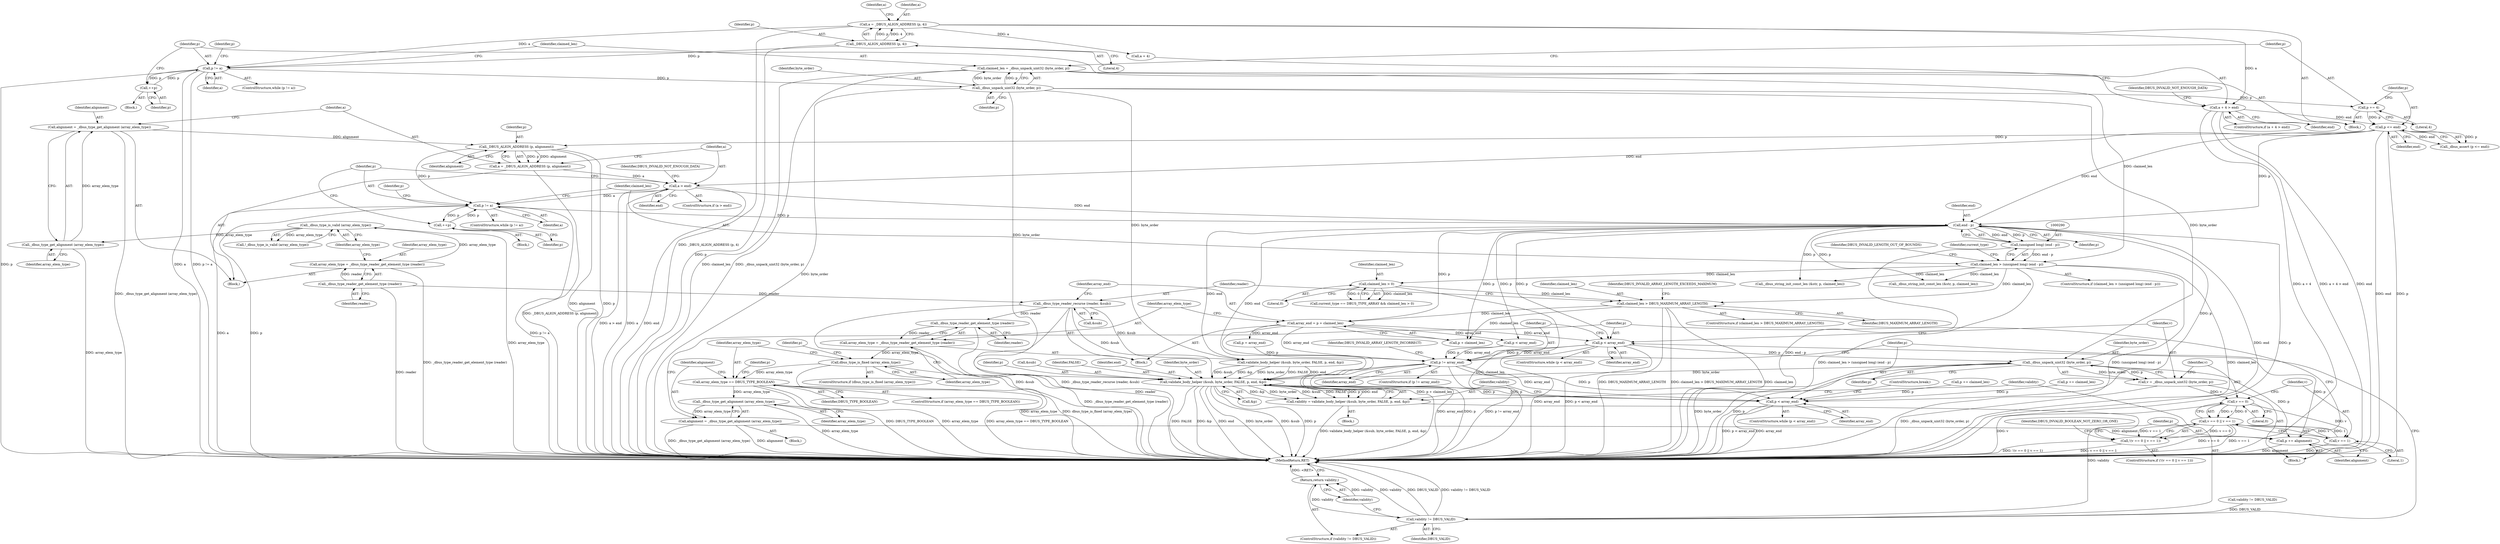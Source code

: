 digraph "0_dbus_7d65a3a6ed8815e34a99c680ac3869fde49dbbd4@pointer" {
"1000395" [label="(Call,p < array_end)"];
"1000415" [label="(Call,p += alignment)"];
"1000390" [label="(Call,alignment = _dbus_type_get_alignment (array_elem_type))"];
"1000392" [label="(Call,_dbus_type_get_alignment (array_elem_type))"];
"1000385" [label="(Call,array_elem_type == DBUS_TYPE_BOOLEAN)"];
"1000381" [label="(Call,dbus_type_is_fixed (array_elem_type))"];
"1000376" [label="(Call,array_elem_type = _dbus_type_reader_get_element_type (reader))"];
"1000378" [label="(Call,_dbus_type_reader_get_element_type (reader))"];
"1000367" [label="(Call,_dbus_type_reader_recurse (reader, &sub))"];
"1000248" [label="(Call,_dbus_type_reader_get_element_type (reader))"];
"1000401" [label="(Call,_dbus_unpack_uint32 (byte_order, p))"];
"1000230" [label="(Call,_dbus_unpack_uint32 (byte_order, p))"];
"1000215" [label="(Call,p != a)"];
"1000226" [label="(Call,++p)"];
"1000203" [label="(Call,_DBUS_ALIGN_ADDRESS (p, 4))"];
"1000201" [label="(Call,a = _DBUS_ALIGN_ADDRESS (p, 4))"];
"1000395" [label="(Call,p < array_end)"];
"1000291" [label="(Call,end - p)"];
"1000237" [label="(Call,p <= end)"];
"1000233" [label="(Call,p += 4)"];
"1000207" [label="(Call,a + 4 > end)"];
"1000267" [label="(Call,a > end)"];
"1000261" [label="(Call,a = _DBUS_ALIGN_ADDRESS (p, alignment))"];
"1000263" [label="(Call,_DBUS_ALIGN_ADDRESS (p, alignment))"];
"1000257" [label="(Call,alignment = _dbus_type_get_alignment (array_elem_type))"];
"1000259" [label="(Call,_dbus_type_get_alignment (array_elem_type))"];
"1000252" [label="(Call,_dbus_type_is_valid (array_elem_type))"];
"1000246" [label="(Call,array_elem_type = _dbus_type_reader_get_element_type (reader))"];
"1000273" [label="(Call,p != a)"];
"1000284" [label="(Call,++p)"];
"1000371" [label="(Call,array_end = p + claimed_len)"];
"1000362" [label="(Call,claimed_len > DBUS_MAXIMUM_ARRAY_LENGTH)"];
"1000287" [label="(Call,claimed_len > (unsigned long) (end - p))"];
"1000228" [label="(Call,claimed_len = _dbus_unpack_uint32 (byte_order, p))"];
"1000289" [label="(Call,(unsigned long) (end - p))"];
"1000353" [label="(Call,claimed_len > 0)"];
"1000399" [label="(Call,v = _dbus_unpack_uint32 (byte_order, p))"];
"1000407" [label="(Call,v == 0)"];
"1000406" [label="(Call,v == 0 || v == 1)"];
"1000405" [label="(Call,!(v == 0 || v == 1))"];
"1000410" [label="(Call,v == 1)"];
"1000448" [label="(Call,p != array_end)"];
"1000455" [label="(Call,p < array_end)"];
"1000461" [label="(Call,validate_body_helper (&sub, byte_order, FALSE, p, end, &p))"];
"1000459" [label="(Call,validity = validate_body_helper (&sub, byte_order, FALSE, p, end, &p))"];
"1000471" [label="(Call,validity != DBUS_VALID)"];
"1000474" [label="(Return,return validity;)"];
"1000449" [label="(Identifier,p)"];
"1000416" [label="(Identifier,p)"];
"1000295" [label="(Identifier,DBUS_INVALID_LENGTH_OUT_OF_BOUNDS)"];
"1000454" [label="(ControlStructure,while (p < array_end))"];
"1000407" [label="(Call,v == 0)"];
"1000362" [label="(Call,claimed_len > DBUS_MAXIMUM_ARRAY_LENGTH)"];
"1000466" [label="(Identifier,p)"];
"1000233" [label="(Call,p += 4)"];
"1000235" [label="(Literal,4)"];
"1000247" [label="(Identifier,array_elem_type)"];
"1000246" [label="(Call,array_elem_type = _dbus_type_reader_get_element_type (reader))"];
"1000253" [label="(Identifier,array_elem_type)"];
"1000213" [label="(Identifier,DBUS_INVALID_NOT_ENOUGH_DATA)"];
"1000276" [label="(Block,)"];
"1000368" [label="(Identifier,reader)"];
"1000274" [label="(Identifier,p)"];
"1000458" [label="(Block,)"];
"1000427" [label="(Identifier,p)"];
"1000203" [label="(Call,_DBUS_ALIGN_ADDRESS (p, 4))"];
"1000382" [label="(Identifier,array_elem_type)"];
"1000273" [label="(Call,p != a)"];
"1000414" [label="(Identifier,DBUS_INVALID_BOOLEAN_NOT_ZERO_OR_ONE)"];
"1000473" [label="(Identifier,DBUS_VALID)"];
"1000372" [label="(Identifier,array_end)"];
"1000415" [label="(Call,p += alignment)"];
"1000753" [label="(MethodReturn,RET)"];
"1000209" [label="(Identifier,a)"];
"1000269" [label="(Identifier,end)"];
"1000361" [label="(ControlStructure,if (claimed_len > DBUS_MAXIMUM_ARRAY_LENGTH))"];
"1000376" [label="(Call,array_elem_type = _dbus_type_reader_get_element_type (reader))"];
"1000421" [label="(Identifier,p)"];
"1000392" [label="(Call,_dbus_type_get_alignment (array_elem_type))"];
"1000403" [label="(Identifier,p)"];
"1000234" [label="(Identifier,p)"];
"1000387" [label="(Identifier,DBUS_TYPE_BOOLEAN)"];
"1000288" [label="(Identifier,claimed_len)"];
"1000402" [label="(Identifier,byte_order)"];
"1000393" [label="(Identifier,array_elem_type)"];
"1000462" [label="(Call,&sub)"];
"1000214" [label="(ControlStructure,while (p != a))"];
"1000261" [label="(Call,a = _DBUS_ALIGN_ADDRESS (p, alignment))"];
"1000410" [label="(Call,v == 1)"];
"1000442" [label="(Call,validity != DBUS_VALID)"];
"1000412" [label="(Literal,1)"];
"1000275" [label="(Identifier,a)"];
"1000208" [label="(Call,a + 4)"];
"1000217" [label="(Identifier,a)"];
"1000379" [label="(Identifier,reader)"];
"1000364" [label="(Identifier,DBUS_MAXIMUM_ARRAY_LENGTH)"];
"1000298" [label="(Identifier,current_type)"];
"1000206" [label="(ControlStructure,if (a + 4 > end))"];
"1000420" [label="(Call,p = array_end)"];
"1000267" [label="(Call,a > end)"];
"1000391" [label="(Identifier,alignment)"];
"1000471" [label="(Call,validity != DBUS_VALID)"];
"1000280" [label="(Identifier,p)"];
"1000258" [label="(Identifier,alignment)"];
"1000465" [label="(Identifier,FALSE)"];
"1000398" [label="(Block,)"];
"1000390" [label="(Call,alignment = _dbus_type_get_alignment (array_elem_type))"];
"1000461" [label="(Call,validate_body_helper (&sub, byte_order, FALSE, p, end, &p))"];
"1000385" [label="(Call,array_elem_type == DBUS_TYPE_BOOLEAN)"];
"1000284" [label="(Call,++p)"];
"1000373" [label="(Call,p + claimed_len)"];
"1000399" [label="(Call,v = _dbus_unpack_uint32 (byte_order, p))"];
"1000239" [label="(Identifier,end)"];
"1000265" [label="(Identifier,alignment)"];
"1000432" [label="(Call,validate_body_helper (&sub, byte_order, FALSE, p, end, &p))"];
"1000232" [label="(Identifier,p)"];
"1000452" [label="(Identifier,DBUS_INVALID_ARRAY_LENGTH_INCORRECT)"];
"1000381" [label="(Call,dbus_type_is_fixed (array_elem_type))"];
"1000460" [label="(Identifier,validity)"];
"1000227" [label="(Identifier,p)"];
"1000386" [label="(Identifier,array_elem_type)"];
"1000236" [label="(Call,_dbus_assert (p <= end))"];
"1000230" [label="(Call,_dbus_unpack_uint32 (byte_order, p))"];
"1000475" [label="(Identifier,validity)"];
"1000263" [label="(Call,_DBUS_ALIGN_ADDRESS (p, alignment))"];
"1000406" [label="(Call,v == 0 || v == 1)"];
"1000404" [label="(ControlStructure,if (!(v == 0 || v == 1)))"];
"1000384" [label="(ControlStructure,if (array_elem_type == DBUS_TYPE_BOOLEAN))"];
"1000371" [label="(Call,array_end = p + claimed_len)"];
"1000251" [label="(Call,!_dbus_type_is_valid (array_elem_type))"];
"1000231" [label="(Identifier,byte_order)"];
"1000401" [label="(Call,_dbus_unpack_uint32 (byte_order, p))"];
"1000426" [label="(Call,p < array_end)"];
"1000244" [label="(Block,)"];
"1000405" [label="(Call,!(v == 0 || v == 1))"];
"1000380" [label="(ControlStructure,if (dbus_type_is_fixed (array_elem_type)))"];
"1000285" [label="(Identifier,p)"];
"1000476" [label="(ControlStructure,break;)"];
"1000377" [label="(Identifier,array_elem_type)"];
"1000260" [label="(Identifier,array_elem_type)"];
"1000248" [label="(Call,_dbus_type_reader_get_element_type (reader))"];
"1000271" [label="(Identifier,DBUS_INVALID_NOT_ENOUGH_DATA)"];
"1000378" [label="(Call,_dbus_type_reader_get_element_type (reader))"];
"1000474" [label="(Return,return validity;)"];
"1000204" [label="(Identifier,p)"];
"1000411" [label="(Identifier,v)"];
"1000468" [label="(Call,&p)"];
"1000292" [label="(Identifier,end)"];
"1000287" [label="(Call,claimed_len > (unsigned long) (end - p))"];
"1000229" [label="(Identifier,claimed_len)"];
"1000349" [label="(Call,current_type == DBUS_TYPE_ARRAY && claimed_len > 0)"];
"1000344" [label="(Call,p += claimed_len)"];
"1000472" [label="(Identifier,validity)"];
"1000328" [label="(Call,_dbus_string_init_const_len (&str, p, claimed_len))"];
"1000400" [label="(Identifier,v)"];
"1000238" [label="(Identifier,p)"];
"1000272" [label="(ControlStructure,while (p != a))"];
"1000467" [label="(Identifier,end)"];
"1000199" [label="(Block,)"];
"1000456" [label="(Identifier,p)"];
"1000237" [label="(Call,p <= end)"];
"1000394" [label="(ControlStructure,while (p < array_end))"];
"1000293" [label="(Identifier,p)"];
"1000202" [label="(Identifier,a)"];
"1000457" [label="(Identifier,array_end)"];
"1000201" [label="(Call,a = _DBUS_ALIGN_ADDRESS (p, 4))"];
"1000211" [label="(Identifier,end)"];
"1000356" [label="(Block,)"];
"1000395" [label="(Call,p < array_end)"];
"1000408" [label="(Identifier,v)"];
"1000226" [label="(Call,++p)"];
"1000249" [label="(Identifier,reader)"];
"1000222" [label="(Identifier,p)"];
"1000450" [label="(Identifier,array_end)"];
"1000266" [label="(ControlStructure,if (a > end))"];
"1000289" [label="(Call,(unsigned long) (end - p))"];
"1000205" [label="(Literal,4)"];
"1000409" [label="(Literal,0)"];
"1000353" [label="(Call,claimed_len > 0)"];
"1000318" [label="(Call,p += claimed_len)"];
"1000367" [label="(Call,_dbus_type_reader_recurse (reader, &sub))"];
"1000216" [label="(Identifier,p)"];
"1000228" [label="(Call,claimed_len = _dbus_unpack_uint32 (byte_order, p))"];
"1000417" [label="(Identifier,alignment)"];
"1000215" [label="(Call,p != a)"];
"1000355" [label="(Literal,0)"];
"1000363" [label="(Identifier,claimed_len)"];
"1000447" [label="(ControlStructure,if (p != array_end))"];
"1000448" [label="(Call,p != array_end)"];
"1000369" [label="(Call,&sub)"];
"1000257" [label="(Call,alignment = _dbus_type_get_alignment (array_elem_type))"];
"1000207" [label="(Call,a + 4 > end)"];
"1000302" [label="(Call,_dbus_string_init_const_len (&str, p, claimed_len))"];
"1000397" [label="(Identifier,array_end)"];
"1000262" [label="(Identifier,a)"];
"1000464" [label="(Identifier,byte_order)"];
"1000470" [label="(ControlStructure,if (validity != DBUS_VALID))"];
"1000455" [label="(Call,p < array_end)"];
"1000388" [label="(Block,)"];
"1000396" [label="(Identifier,p)"];
"1000264" [label="(Identifier,p)"];
"1000291" [label="(Call,end - p)"];
"1000286" [label="(ControlStructure,if (claimed_len > (unsigned long) (end - p)))"];
"1000259" [label="(Call,_dbus_type_get_alignment (array_elem_type))"];
"1000268" [label="(Identifier,a)"];
"1000354" [label="(Identifier,claimed_len)"];
"1000218" [label="(Block,)"];
"1000252" [label="(Call,_dbus_type_is_valid (array_elem_type))"];
"1000459" [label="(Call,validity = validate_body_helper (&sub, byte_order, FALSE, p, end, &p))"];
"1000366" [label="(Identifier,DBUS_INVALID_ARRAY_LENGTH_EXCEEDS_MAXIMUM)"];
"1000395" -> "1000394"  [label="AST: "];
"1000395" -> "1000397"  [label="CFG: "];
"1000396" -> "1000395"  [label="AST: "];
"1000397" -> "1000395"  [label="AST: "];
"1000400" -> "1000395"  [label="CFG: "];
"1000449" -> "1000395"  [label="CFG: "];
"1000395" -> "1000753"  [label="DDG: array_end"];
"1000395" -> "1000753"  [label="DDG: p < array_end"];
"1000415" -> "1000395"  [label="DDG: p"];
"1000291" -> "1000395"  [label="DDG: p"];
"1000371" -> "1000395"  [label="DDG: array_end"];
"1000395" -> "1000401"  [label="DDG: p"];
"1000395" -> "1000448"  [label="DDG: p"];
"1000395" -> "1000448"  [label="DDG: array_end"];
"1000415" -> "1000398"  [label="AST: "];
"1000415" -> "1000417"  [label="CFG: "];
"1000416" -> "1000415"  [label="AST: "];
"1000417" -> "1000415"  [label="AST: "];
"1000396" -> "1000415"  [label="CFG: "];
"1000415" -> "1000753"  [label="DDG: alignment"];
"1000390" -> "1000415"  [label="DDG: alignment"];
"1000401" -> "1000415"  [label="DDG: p"];
"1000390" -> "1000388"  [label="AST: "];
"1000390" -> "1000392"  [label="CFG: "];
"1000391" -> "1000390"  [label="AST: "];
"1000392" -> "1000390"  [label="AST: "];
"1000396" -> "1000390"  [label="CFG: "];
"1000390" -> "1000753"  [label="DDG: _dbus_type_get_alignment (array_elem_type)"];
"1000390" -> "1000753"  [label="DDG: alignment"];
"1000392" -> "1000390"  [label="DDG: array_elem_type"];
"1000392" -> "1000393"  [label="CFG: "];
"1000393" -> "1000392"  [label="AST: "];
"1000392" -> "1000753"  [label="DDG: array_elem_type"];
"1000385" -> "1000392"  [label="DDG: array_elem_type"];
"1000385" -> "1000384"  [label="AST: "];
"1000385" -> "1000387"  [label="CFG: "];
"1000386" -> "1000385"  [label="AST: "];
"1000387" -> "1000385"  [label="AST: "];
"1000391" -> "1000385"  [label="CFG: "];
"1000421" -> "1000385"  [label="CFG: "];
"1000385" -> "1000753"  [label="DDG: DBUS_TYPE_BOOLEAN"];
"1000385" -> "1000753"  [label="DDG: array_elem_type"];
"1000385" -> "1000753"  [label="DDG: array_elem_type == DBUS_TYPE_BOOLEAN"];
"1000381" -> "1000385"  [label="DDG: array_elem_type"];
"1000381" -> "1000380"  [label="AST: "];
"1000381" -> "1000382"  [label="CFG: "];
"1000382" -> "1000381"  [label="AST: "];
"1000386" -> "1000381"  [label="CFG: "];
"1000427" -> "1000381"  [label="CFG: "];
"1000381" -> "1000753"  [label="DDG: array_elem_type"];
"1000381" -> "1000753"  [label="DDG: dbus_type_is_fixed (array_elem_type)"];
"1000376" -> "1000381"  [label="DDG: array_elem_type"];
"1000376" -> "1000356"  [label="AST: "];
"1000376" -> "1000378"  [label="CFG: "];
"1000377" -> "1000376"  [label="AST: "];
"1000378" -> "1000376"  [label="AST: "];
"1000382" -> "1000376"  [label="CFG: "];
"1000376" -> "1000753"  [label="DDG: _dbus_type_reader_get_element_type (reader)"];
"1000378" -> "1000376"  [label="DDG: reader"];
"1000378" -> "1000379"  [label="CFG: "];
"1000379" -> "1000378"  [label="AST: "];
"1000378" -> "1000753"  [label="DDG: reader"];
"1000367" -> "1000378"  [label="DDG: reader"];
"1000367" -> "1000356"  [label="AST: "];
"1000367" -> "1000369"  [label="CFG: "];
"1000368" -> "1000367"  [label="AST: "];
"1000369" -> "1000367"  [label="AST: "];
"1000372" -> "1000367"  [label="CFG: "];
"1000367" -> "1000753"  [label="DDG: &sub"];
"1000367" -> "1000753"  [label="DDG: _dbus_type_reader_recurse (reader, &sub)"];
"1000248" -> "1000367"  [label="DDG: reader"];
"1000367" -> "1000432"  [label="DDG: &sub"];
"1000367" -> "1000461"  [label="DDG: &sub"];
"1000248" -> "1000246"  [label="AST: "];
"1000248" -> "1000249"  [label="CFG: "];
"1000249" -> "1000248"  [label="AST: "];
"1000246" -> "1000248"  [label="CFG: "];
"1000248" -> "1000753"  [label="DDG: reader"];
"1000248" -> "1000246"  [label="DDG: reader"];
"1000401" -> "1000399"  [label="AST: "];
"1000401" -> "1000403"  [label="CFG: "];
"1000402" -> "1000401"  [label="AST: "];
"1000403" -> "1000401"  [label="AST: "];
"1000399" -> "1000401"  [label="CFG: "];
"1000401" -> "1000753"  [label="DDG: byte_order"];
"1000401" -> "1000753"  [label="DDG: p"];
"1000401" -> "1000399"  [label="DDG: byte_order"];
"1000401" -> "1000399"  [label="DDG: p"];
"1000230" -> "1000401"  [label="DDG: byte_order"];
"1000401" -> "1000461"  [label="DDG: byte_order"];
"1000230" -> "1000228"  [label="AST: "];
"1000230" -> "1000232"  [label="CFG: "];
"1000231" -> "1000230"  [label="AST: "];
"1000232" -> "1000230"  [label="AST: "];
"1000228" -> "1000230"  [label="CFG: "];
"1000230" -> "1000753"  [label="DDG: byte_order"];
"1000230" -> "1000228"  [label="DDG: byte_order"];
"1000230" -> "1000228"  [label="DDG: p"];
"1000215" -> "1000230"  [label="DDG: p"];
"1000230" -> "1000233"  [label="DDG: p"];
"1000230" -> "1000432"  [label="DDG: byte_order"];
"1000230" -> "1000461"  [label="DDG: byte_order"];
"1000215" -> "1000214"  [label="AST: "];
"1000215" -> "1000217"  [label="CFG: "];
"1000216" -> "1000215"  [label="AST: "];
"1000217" -> "1000215"  [label="AST: "];
"1000222" -> "1000215"  [label="CFG: "];
"1000229" -> "1000215"  [label="CFG: "];
"1000215" -> "1000753"  [label="DDG: p"];
"1000215" -> "1000753"  [label="DDG: a"];
"1000215" -> "1000753"  [label="DDG: p != a"];
"1000226" -> "1000215"  [label="DDG: p"];
"1000203" -> "1000215"  [label="DDG: p"];
"1000201" -> "1000215"  [label="DDG: a"];
"1000215" -> "1000226"  [label="DDG: p"];
"1000226" -> "1000218"  [label="AST: "];
"1000226" -> "1000227"  [label="CFG: "];
"1000227" -> "1000226"  [label="AST: "];
"1000216" -> "1000226"  [label="CFG: "];
"1000203" -> "1000201"  [label="AST: "];
"1000203" -> "1000205"  [label="CFG: "];
"1000204" -> "1000203"  [label="AST: "];
"1000205" -> "1000203"  [label="AST: "];
"1000201" -> "1000203"  [label="CFG: "];
"1000203" -> "1000753"  [label="DDG: p"];
"1000203" -> "1000201"  [label="DDG: p"];
"1000203" -> "1000201"  [label="DDG: 4"];
"1000201" -> "1000199"  [label="AST: "];
"1000202" -> "1000201"  [label="AST: "];
"1000209" -> "1000201"  [label="CFG: "];
"1000201" -> "1000753"  [label="DDG: _DBUS_ALIGN_ADDRESS (p, 4)"];
"1000201" -> "1000207"  [label="DDG: a"];
"1000201" -> "1000208"  [label="DDG: a"];
"1000291" -> "1000289"  [label="AST: "];
"1000291" -> "1000293"  [label="CFG: "];
"1000292" -> "1000291"  [label="AST: "];
"1000293" -> "1000291"  [label="AST: "];
"1000289" -> "1000291"  [label="CFG: "];
"1000291" -> "1000753"  [label="DDG: end"];
"1000291" -> "1000753"  [label="DDG: p"];
"1000291" -> "1000289"  [label="DDG: end"];
"1000291" -> "1000289"  [label="DDG: p"];
"1000237" -> "1000291"  [label="DDG: end"];
"1000237" -> "1000291"  [label="DDG: p"];
"1000267" -> "1000291"  [label="DDG: end"];
"1000273" -> "1000291"  [label="DDG: p"];
"1000291" -> "1000302"  [label="DDG: p"];
"1000291" -> "1000328"  [label="DDG: p"];
"1000291" -> "1000371"  [label="DDG: p"];
"1000291" -> "1000373"  [label="DDG: p"];
"1000291" -> "1000426"  [label="DDG: p"];
"1000291" -> "1000432"  [label="DDG: end"];
"1000291" -> "1000455"  [label="DDG: p"];
"1000291" -> "1000461"  [label="DDG: end"];
"1000237" -> "1000236"  [label="AST: "];
"1000237" -> "1000239"  [label="CFG: "];
"1000238" -> "1000237"  [label="AST: "];
"1000239" -> "1000237"  [label="AST: "];
"1000236" -> "1000237"  [label="CFG: "];
"1000237" -> "1000753"  [label="DDG: end"];
"1000237" -> "1000753"  [label="DDG: p"];
"1000237" -> "1000236"  [label="DDG: p"];
"1000237" -> "1000236"  [label="DDG: end"];
"1000233" -> "1000237"  [label="DDG: p"];
"1000207" -> "1000237"  [label="DDG: end"];
"1000237" -> "1000263"  [label="DDG: p"];
"1000237" -> "1000267"  [label="DDG: end"];
"1000233" -> "1000199"  [label="AST: "];
"1000233" -> "1000235"  [label="CFG: "];
"1000234" -> "1000233"  [label="AST: "];
"1000235" -> "1000233"  [label="AST: "];
"1000238" -> "1000233"  [label="CFG: "];
"1000207" -> "1000206"  [label="AST: "];
"1000207" -> "1000211"  [label="CFG: "];
"1000208" -> "1000207"  [label="AST: "];
"1000211" -> "1000207"  [label="AST: "];
"1000213" -> "1000207"  [label="CFG: "];
"1000216" -> "1000207"  [label="CFG: "];
"1000207" -> "1000753"  [label="DDG: a + 4"];
"1000207" -> "1000753"  [label="DDG: a + 4 > end"];
"1000207" -> "1000753"  [label="DDG: end"];
"1000267" -> "1000266"  [label="AST: "];
"1000267" -> "1000269"  [label="CFG: "];
"1000268" -> "1000267"  [label="AST: "];
"1000269" -> "1000267"  [label="AST: "];
"1000271" -> "1000267"  [label="CFG: "];
"1000274" -> "1000267"  [label="CFG: "];
"1000267" -> "1000753"  [label="DDG: end"];
"1000267" -> "1000753"  [label="DDG: a > end"];
"1000267" -> "1000753"  [label="DDG: a"];
"1000261" -> "1000267"  [label="DDG: a"];
"1000267" -> "1000273"  [label="DDG: a"];
"1000261" -> "1000244"  [label="AST: "];
"1000261" -> "1000263"  [label="CFG: "];
"1000262" -> "1000261"  [label="AST: "];
"1000263" -> "1000261"  [label="AST: "];
"1000268" -> "1000261"  [label="CFG: "];
"1000261" -> "1000753"  [label="DDG: _DBUS_ALIGN_ADDRESS (p, alignment)"];
"1000263" -> "1000261"  [label="DDG: p"];
"1000263" -> "1000261"  [label="DDG: alignment"];
"1000263" -> "1000265"  [label="CFG: "];
"1000264" -> "1000263"  [label="AST: "];
"1000265" -> "1000263"  [label="AST: "];
"1000263" -> "1000753"  [label="DDG: alignment"];
"1000263" -> "1000753"  [label="DDG: p"];
"1000257" -> "1000263"  [label="DDG: alignment"];
"1000263" -> "1000273"  [label="DDG: p"];
"1000257" -> "1000244"  [label="AST: "];
"1000257" -> "1000259"  [label="CFG: "];
"1000258" -> "1000257"  [label="AST: "];
"1000259" -> "1000257"  [label="AST: "];
"1000262" -> "1000257"  [label="CFG: "];
"1000257" -> "1000753"  [label="DDG: _dbus_type_get_alignment (array_elem_type)"];
"1000259" -> "1000257"  [label="DDG: array_elem_type"];
"1000259" -> "1000260"  [label="CFG: "];
"1000260" -> "1000259"  [label="AST: "];
"1000259" -> "1000753"  [label="DDG: array_elem_type"];
"1000252" -> "1000259"  [label="DDG: array_elem_type"];
"1000252" -> "1000251"  [label="AST: "];
"1000252" -> "1000253"  [label="CFG: "];
"1000253" -> "1000252"  [label="AST: "];
"1000251" -> "1000252"  [label="CFG: "];
"1000252" -> "1000753"  [label="DDG: array_elem_type"];
"1000252" -> "1000251"  [label="DDG: array_elem_type"];
"1000246" -> "1000252"  [label="DDG: array_elem_type"];
"1000246" -> "1000244"  [label="AST: "];
"1000247" -> "1000246"  [label="AST: "];
"1000253" -> "1000246"  [label="CFG: "];
"1000246" -> "1000753"  [label="DDG: _dbus_type_reader_get_element_type (reader)"];
"1000273" -> "1000272"  [label="AST: "];
"1000273" -> "1000275"  [label="CFG: "];
"1000274" -> "1000273"  [label="AST: "];
"1000275" -> "1000273"  [label="AST: "];
"1000280" -> "1000273"  [label="CFG: "];
"1000288" -> "1000273"  [label="CFG: "];
"1000273" -> "1000753"  [label="DDG: a"];
"1000273" -> "1000753"  [label="DDG: p"];
"1000273" -> "1000753"  [label="DDG: p != a"];
"1000284" -> "1000273"  [label="DDG: p"];
"1000273" -> "1000284"  [label="DDG: p"];
"1000284" -> "1000276"  [label="AST: "];
"1000284" -> "1000285"  [label="CFG: "];
"1000285" -> "1000284"  [label="AST: "];
"1000274" -> "1000284"  [label="CFG: "];
"1000371" -> "1000356"  [label="AST: "];
"1000371" -> "1000373"  [label="CFG: "];
"1000372" -> "1000371"  [label="AST: "];
"1000373" -> "1000371"  [label="AST: "];
"1000377" -> "1000371"  [label="CFG: "];
"1000371" -> "1000753"  [label="DDG: p + claimed_len"];
"1000362" -> "1000371"  [label="DDG: claimed_len"];
"1000371" -> "1000420"  [label="DDG: array_end"];
"1000371" -> "1000426"  [label="DDG: array_end"];
"1000371" -> "1000448"  [label="DDG: array_end"];
"1000362" -> "1000361"  [label="AST: "];
"1000362" -> "1000364"  [label="CFG: "];
"1000363" -> "1000362"  [label="AST: "];
"1000364" -> "1000362"  [label="AST: "];
"1000366" -> "1000362"  [label="CFG: "];
"1000368" -> "1000362"  [label="CFG: "];
"1000362" -> "1000753"  [label="DDG: DBUS_MAXIMUM_ARRAY_LENGTH"];
"1000362" -> "1000753"  [label="DDG: claimed_len > DBUS_MAXIMUM_ARRAY_LENGTH"];
"1000362" -> "1000753"  [label="DDG: claimed_len"];
"1000287" -> "1000362"  [label="DDG: claimed_len"];
"1000353" -> "1000362"  [label="DDG: claimed_len"];
"1000362" -> "1000373"  [label="DDG: claimed_len"];
"1000287" -> "1000286"  [label="AST: "];
"1000287" -> "1000289"  [label="CFG: "];
"1000288" -> "1000287"  [label="AST: "];
"1000289" -> "1000287"  [label="AST: "];
"1000295" -> "1000287"  [label="CFG: "];
"1000298" -> "1000287"  [label="CFG: "];
"1000287" -> "1000753"  [label="DDG: claimed_len > (unsigned long) (end - p)"];
"1000287" -> "1000753"  [label="DDG: (unsigned long) (end - p)"];
"1000287" -> "1000753"  [label="DDG: claimed_len"];
"1000228" -> "1000287"  [label="DDG: claimed_len"];
"1000289" -> "1000287"  [label="DDG: end - p"];
"1000287" -> "1000302"  [label="DDG: claimed_len"];
"1000287" -> "1000328"  [label="DDG: claimed_len"];
"1000287" -> "1000353"  [label="DDG: claimed_len"];
"1000228" -> "1000199"  [label="AST: "];
"1000229" -> "1000228"  [label="AST: "];
"1000234" -> "1000228"  [label="CFG: "];
"1000228" -> "1000753"  [label="DDG: claimed_len"];
"1000228" -> "1000753"  [label="DDG: _dbus_unpack_uint32 (byte_order, p)"];
"1000290" -> "1000289"  [label="AST: "];
"1000289" -> "1000753"  [label="DDG: end - p"];
"1000353" -> "1000349"  [label="AST: "];
"1000353" -> "1000355"  [label="CFG: "];
"1000354" -> "1000353"  [label="AST: "];
"1000355" -> "1000353"  [label="AST: "];
"1000349" -> "1000353"  [label="CFG: "];
"1000353" -> "1000753"  [label="DDG: claimed_len"];
"1000353" -> "1000349"  [label="DDG: claimed_len"];
"1000353" -> "1000349"  [label="DDG: 0"];
"1000399" -> "1000398"  [label="AST: "];
"1000400" -> "1000399"  [label="AST: "];
"1000408" -> "1000399"  [label="CFG: "];
"1000399" -> "1000753"  [label="DDG: _dbus_unpack_uint32 (byte_order, p)"];
"1000399" -> "1000407"  [label="DDG: v"];
"1000407" -> "1000406"  [label="AST: "];
"1000407" -> "1000409"  [label="CFG: "];
"1000408" -> "1000407"  [label="AST: "];
"1000409" -> "1000407"  [label="AST: "];
"1000411" -> "1000407"  [label="CFG: "];
"1000406" -> "1000407"  [label="CFG: "];
"1000407" -> "1000753"  [label="DDG: v"];
"1000407" -> "1000406"  [label="DDG: v"];
"1000407" -> "1000406"  [label="DDG: 0"];
"1000407" -> "1000410"  [label="DDG: v"];
"1000406" -> "1000405"  [label="AST: "];
"1000406" -> "1000410"  [label="CFG: "];
"1000410" -> "1000406"  [label="AST: "];
"1000405" -> "1000406"  [label="CFG: "];
"1000406" -> "1000753"  [label="DDG: v == 0"];
"1000406" -> "1000753"  [label="DDG: v == 1"];
"1000406" -> "1000405"  [label="DDG: v == 0"];
"1000406" -> "1000405"  [label="DDG: v == 1"];
"1000410" -> "1000406"  [label="DDG: v"];
"1000410" -> "1000406"  [label="DDG: 1"];
"1000405" -> "1000404"  [label="AST: "];
"1000414" -> "1000405"  [label="CFG: "];
"1000416" -> "1000405"  [label="CFG: "];
"1000405" -> "1000753"  [label="DDG: !(v == 0 || v == 1)"];
"1000405" -> "1000753"  [label="DDG: v == 0 || v == 1"];
"1000410" -> "1000412"  [label="CFG: "];
"1000411" -> "1000410"  [label="AST: "];
"1000412" -> "1000410"  [label="AST: "];
"1000410" -> "1000753"  [label="DDG: v"];
"1000448" -> "1000447"  [label="AST: "];
"1000448" -> "1000450"  [label="CFG: "];
"1000449" -> "1000448"  [label="AST: "];
"1000450" -> "1000448"  [label="AST: "];
"1000452" -> "1000448"  [label="CFG: "];
"1000456" -> "1000448"  [label="CFG: "];
"1000448" -> "1000753"  [label="DDG: array_end"];
"1000448" -> "1000753"  [label="DDG: p"];
"1000448" -> "1000753"  [label="DDG: p != array_end"];
"1000426" -> "1000448"  [label="DDG: p"];
"1000426" -> "1000448"  [label="DDG: array_end"];
"1000420" -> "1000448"  [label="DDG: p"];
"1000448" -> "1000455"  [label="DDG: p"];
"1000448" -> "1000455"  [label="DDG: array_end"];
"1000455" -> "1000454"  [label="AST: "];
"1000455" -> "1000457"  [label="CFG: "];
"1000456" -> "1000455"  [label="AST: "];
"1000457" -> "1000455"  [label="AST: "];
"1000460" -> "1000455"  [label="CFG: "];
"1000476" -> "1000455"  [label="CFG: "];
"1000455" -> "1000753"  [label="DDG: p < array_end"];
"1000455" -> "1000753"  [label="DDG: array_end"];
"1000318" -> "1000455"  [label="DDG: p"];
"1000344" -> "1000455"  [label="DDG: p"];
"1000461" -> "1000455"  [label="DDG: p"];
"1000455" -> "1000461"  [label="DDG: p"];
"1000461" -> "1000459"  [label="AST: "];
"1000461" -> "1000468"  [label="CFG: "];
"1000462" -> "1000461"  [label="AST: "];
"1000464" -> "1000461"  [label="AST: "];
"1000465" -> "1000461"  [label="AST: "];
"1000466" -> "1000461"  [label="AST: "];
"1000467" -> "1000461"  [label="AST: "];
"1000468" -> "1000461"  [label="AST: "];
"1000459" -> "1000461"  [label="CFG: "];
"1000461" -> "1000753"  [label="DDG: FALSE"];
"1000461" -> "1000753"  [label="DDG: &p"];
"1000461" -> "1000753"  [label="DDG: end"];
"1000461" -> "1000753"  [label="DDG: byte_order"];
"1000461" -> "1000753"  [label="DDG: &sub"];
"1000461" -> "1000753"  [label="DDG: p"];
"1000461" -> "1000459"  [label="DDG: &p"];
"1000461" -> "1000459"  [label="DDG: byte_order"];
"1000461" -> "1000459"  [label="DDG: &sub"];
"1000461" -> "1000459"  [label="DDG: FALSE"];
"1000461" -> "1000459"  [label="DDG: p"];
"1000461" -> "1000459"  [label="DDG: end"];
"1000432" -> "1000461"  [label="DDG: &sub"];
"1000432" -> "1000461"  [label="DDG: &p"];
"1000432" -> "1000461"  [label="DDG: byte_order"];
"1000432" -> "1000461"  [label="DDG: FALSE"];
"1000432" -> "1000461"  [label="DDG: end"];
"1000459" -> "1000458"  [label="AST: "];
"1000460" -> "1000459"  [label="AST: "];
"1000472" -> "1000459"  [label="CFG: "];
"1000459" -> "1000753"  [label="DDG: validate_body_helper (&sub, byte_order, FALSE, p, end, &p)"];
"1000459" -> "1000471"  [label="DDG: validity"];
"1000471" -> "1000470"  [label="AST: "];
"1000471" -> "1000473"  [label="CFG: "];
"1000472" -> "1000471"  [label="AST: "];
"1000473" -> "1000471"  [label="AST: "];
"1000456" -> "1000471"  [label="CFG: "];
"1000475" -> "1000471"  [label="CFG: "];
"1000471" -> "1000753"  [label="DDG: validity"];
"1000471" -> "1000753"  [label="DDG: DBUS_VALID"];
"1000471" -> "1000753"  [label="DDG: validity != DBUS_VALID"];
"1000442" -> "1000471"  [label="DDG: DBUS_VALID"];
"1000471" -> "1000474"  [label="DDG: validity"];
"1000474" -> "1000470"  [label="AST: "];
"1000474" -> "1000475"  [label="CFG: "];
"1000475" -> "1000474"  [label="AST: "];
"1000753" -> "1000474"  [label="CFG: "];
"1000474" -> "1000753"  [label="DDG: <RET>"];
"1000475" -> "1000474"  [label="DDG: validity"];
}
